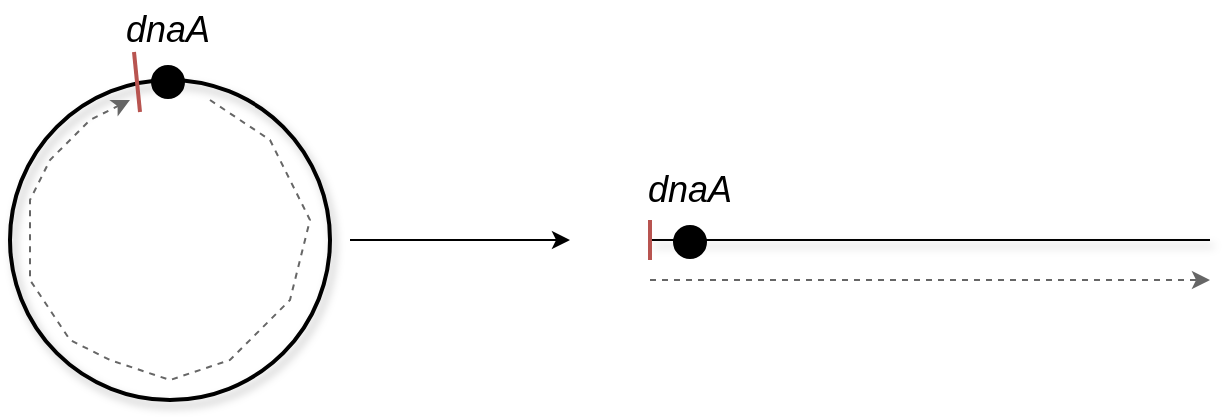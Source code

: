 <mxfile version="24.4.8" type="github">
  <diagram name="Page-1" id="jSbGTlGsQgNbAjGTK5Ri">
    <mxGraphModel dx="989" dy="523" grid="1" gridSize="10" guides="1" tooltips="1" connect="1" arrows="1" fold="1" page="1" pageScale="1" pageWidth="850" pageHeight="1100" math="0" shadow="0">
      <root>
        <mxCell id="0" />
        <mxCell id="1" parent="0" />
        <mxCell id="BqclhBqX77bN72X5dLPR-1" value="" style="ellipse;whiteSpace=wrap;html=1;aspect=fixed;fillColor=none;movable=1;resizable=1;rotatable=1;deletable=1;editable=1;locked=0;connectable=1;strokeWidth=2;shadow=1;" vertex="1" parent="1">
          <mxGeometry x="120" y="200" width="160" height="160" as="geometry" />
        </mxCell>
        <mxCell id="BqclhBqX77bN72X5dLPR-2" value="" style="ellipse;whiteSpace=wrap;html=1;aspect=fixed;fillColor=#000000;" vertex="1" parent="1">
          <mxGeometry x="191" y="193" width="16" height="16" as="geometry" />
        </mxCell>
        <mxCell id="BqclhBqX77bN72X5dLPR-4" value="&lt;i&gt;&lt;font style=&quot;font-size: 18px;&quot;&gt;dnaA&lt;/font&gt;&lt;/i&gt;" style="text;html=1;align=center;verticalAlign=middle;whiteSpace=wrap;rounded=0;" vertex="1" parent="1">
          <mxGeometry x="169" y="160" width="60" height="30" as="geometry" />
        </mxCell>
        <mxCell id="BqclhBqX77bN72X5dLPR-5" value="" style="endArrow=classic;html=1;rounded=0;fillColor=#f5f5f5;strokeColor=#666666;dashed=1;" edge="1" parent="1">
          <mxGeometry width="50" height="50" relative="1" as="geometry">
            <mxPoint x="220" y="210" as="sourcePoint" />
            <mxPoint x="180" y="210" as="targetPoint" />
            <Array as="points">
              <mxPoint x="250" y="230" />
              <mxPoint x="270" y="270" />
              <mxPoint x="260" y="310" />
              <mxPoint x="230" y="340" />
              <mxPoint x="200" y="350" />
              <mxPoint x="170" y="340" />
              <mxPoint x="150" y="330" />
              <mxPoint x="130" y="300" />
              <mxPoint x="130" y="270" />
              <mxPoint x="130" y="260" />
              <mxPoint x="140" y="240" />
              <mxPoint x="160" y="220" />
            </Array>
          </mxGeometry>
        </mxCell>
        <mxCell id="BqclhBqX77bN72X5dLPR-6" value="" style="endArrow=classic;html=1;rounded=0;" edge="1" parent="1">
          <mxGeometry width="50" height="50" relative="1" as="geometry">
            <mxPoint x="290" y="280" as="sourcePoint" />
            <mxPoint x="400" y="280" as="targetPoint" />
          </mxGeometry>
        </mxCell>
        <mxCell id="BqclhBqX77bN72X5dLPR-7" value="" style="endArrow=none;html=1;rounded=0;shadow=1;" edge="1" parent="1">
          <mxGeometry width="50" height="50" relative="1" as="geometry">
            <mxPoint x="440" y="280" as="sourcePoint" />
            <mxPoint x="720" y="280" as="targetPoint" />
          </mxGeometry>
        </mxCell>
        <mxCell id="BqclhBqX77bN72X5dLPR-8" value="" style="ellipse;whiteSpace=wrap;html=1;aspect=fixed;fillColor=#000000;" vertex="1" parent="1">
          <mxGeometry x="452" y="273" width="16" height="16" as="geometry" />
        </mxCell>
        <mxCell id="BqclhBqX77bN72X5dLPR-9" value="&lt;i&gt;&lt;font style=&quot;font-size: 18px;&quot;&gt;dnaA&lt;/font&gt;&lt;/i&gt;" style="text;html=1;align=center;verticalAlign=middle;whiteSpace=wrap;rounded=0;movable=0;resizable=0;rotatable=0;deletable=0;editable=0;locked=1;connectable=0;" vertex="1" parent="1">
          <mxGeometry x="430" y="240" width="60" height="30" as="geometry" />
        </mxCell>
        <mxCell id="BqclhBqX77bN72X5dLPR-10" value="" style="endArrow=none;html=1;rounded=0;fillColor=#f8cecc;strokeColor=#b85450;strokeWidth=2;" edge="1" parent="1">
          <mxGeometry width="50" height="50" relative="1" as="geometry">
            <mxPoint x="185" y="216" as="sourcePoint" />
            <mxPoint x="182" y="186" as="targetPoint" />
          </mxGeometry>
        </mxCell>
        <mxCell id="BqclhBqX77bN72X5dLPR-11" value="" style="endArrow=none;html=1;rounded=0;fillColor=#f8cecc;strokeColor=#b85450;strokeWidth=2;jumpSize=0;" edge="1" parent="1">
          <mxGeometry width="50" height="50" relative="1" as="geometry">
            <mxPoint x="440" y="290" as="sourcePoint" />
            <mxPoint x="440" y="270" as="targetPoint" />
          </mxGeometry>
        </mxCell>
        <mxCell id="BqclhBqX77bN72X5dLPR-12" value="" style="endArrow=classic;html=1;rounded=0;fillColor=#f5f5f5;strokeColor=#666666;dashed=1;" edge="1" parent="1">
          <mxGeometry width="50" height="50" relative="1" as="geometry">
            <mxPoint x="440" y="300" as="sourcePoint" />
            <mxPoint x="720" y="300" as="targetPoint" />
          </mxGeometry>
        </mxCell>
      </root>
    </mxGraphModel>
  </diagram>
</mxfile>
